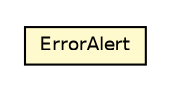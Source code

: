 #!/usr/local/bin/dot
#
# Class diagram 
# Generated by UMLGraph version R5_6 (http://www.umlgraph.org/)
#

digraph G {
	edge [fontname="Helvetica",fontsize=10,labelfontname="Helvetica",labelfontsize=10];
	node [fontname="Helvetica",fontsize=10,shape=plaintext];
	nodesep=0.25;
	ranksep=0.5;
	// net.ljcomputing.fx.alert.ErrorAlert
	c60 [label=<<table title="net.ljcomputing.fx.alert.ErrorAlert" border="0" cellborder="1" cellspacing="0" cellpadding="2" port="p" bgcolor="lemonChiffon" href="./ErrorAlert.html">
		<tr><td><table border="0" cellspacing="0" cellpadding="1">
<tr><td align="center" balign="center"> ErrorAlert </td></tr>
		</table></td></tr>
		</table>>, URL="./ErrorAlert.html", fontname="Helvetica", fontcolor="black", fontsize=9.0];
}

